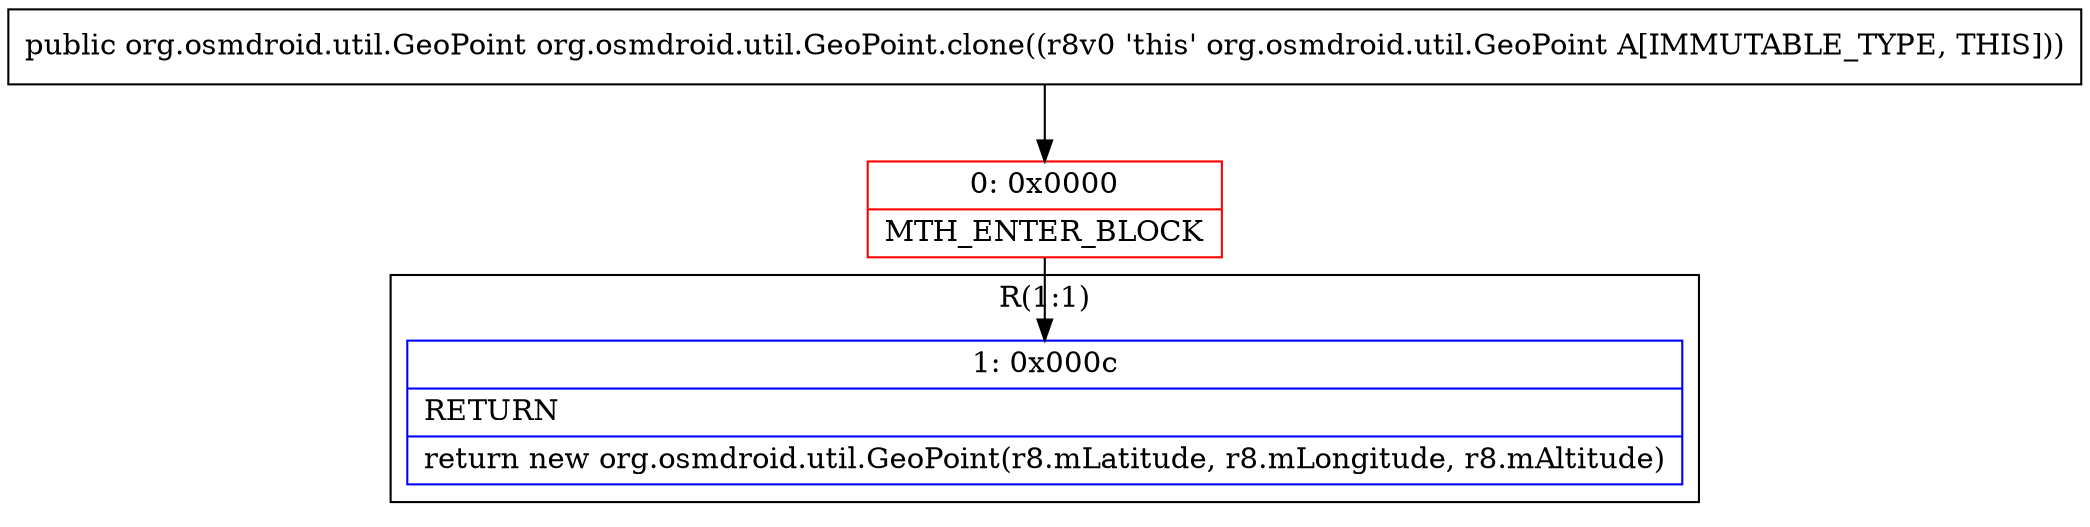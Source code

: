 digraph "CFG fororg.osmdroid.util.GeoPoint.clone()Lorg\/osmdroid\/util\/GeoPoint;" {
subgraph cluster_Region_679205646 {
label = "R(1:1)";
node [shape=record,color=blue];
Node_1 [shape=record,label="{1\:\ 0x000c|RETURN\l|return new org.osmdroid.util.GeoPoint(r8.mLatitude, r8.mLongitude, r8.mAltitude)\l}"];
}
Node_0 [shape=record,color=red,label="{0\:\ 0x0000|MTH_ENTER_BLOCK\l}"];
MethodNode[shape=record,label="{public org.osmdroid.util.GeoPoint org.osmdroid.util.GeoPoint.clone((r8v0 'this' org.osmdroid.util.GeoPoint A[IMMUTABLE_TYPE, THIS])) }"];
MethodNode -> Node_0;
Node_0 -> Node_1;
}

